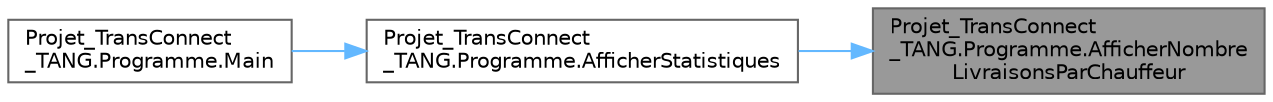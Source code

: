 digraph "Projet_TransConnect_TANG.Programme.AfficherNombreLivraisonsParChauffeur"
{
 // LATEX_PDF_SIZE
  bgcolor="transparent";
  edge [fontname=Helvetica,fontsize=10,labelfontname=Helvetica,labelfontsize=10];
  node [fontname=Helvetica,fontsize=10,shape=box,height=0.2,width=0.4];
  rankdir="RL";
  Node1 [id="Node000001",label="Projet_TransConnect\l_TANG.Programme.AfficherNombre\lLivraisonsParChauffeur",height=0.2,width=0.4,color="gray40", fillcolor="grey60", style="filled", fontcolor="black",tooltip="Affiche le nombre de livraisons effectuées par chaque chauffeur."];
  Node1 -> Node2 [id="edge3_Node000001_Node000002",dir="back",color="steelblue1",style="solid",tooltip=" "];
  Node2 [id="Node000002",label="Projet_TransConnect\l_TANG.Programme.AfficherStatistiques",height=0.2,width=0.4,color="grey40", fillcolor="white", style="filled",URL="$class_projet___trans_connect___t_a_n_g_1_1_programme.html#aa45af7fbaa322cdc8645c58daf915fa2",tooltip="Menu pour afficher les statistiques."];
  Node2 -> Node3 [id="edge4_Node000002_Node000003",dir="back",color="steelblue1",style="solid",tooltip=" "];
  Node3 [id="Node000003",label="Projet_TransConnect\l_TANG.Programme.Main",height=0.2,width=0.4,color="grey40", fillcolor="white", style="filled",URL="$class_projet___trans_connect___t_a_n_g_1_1_programme.html#a69d6e7595085ec66d0aa8018dce16cb0",tooltip=" "];
}
